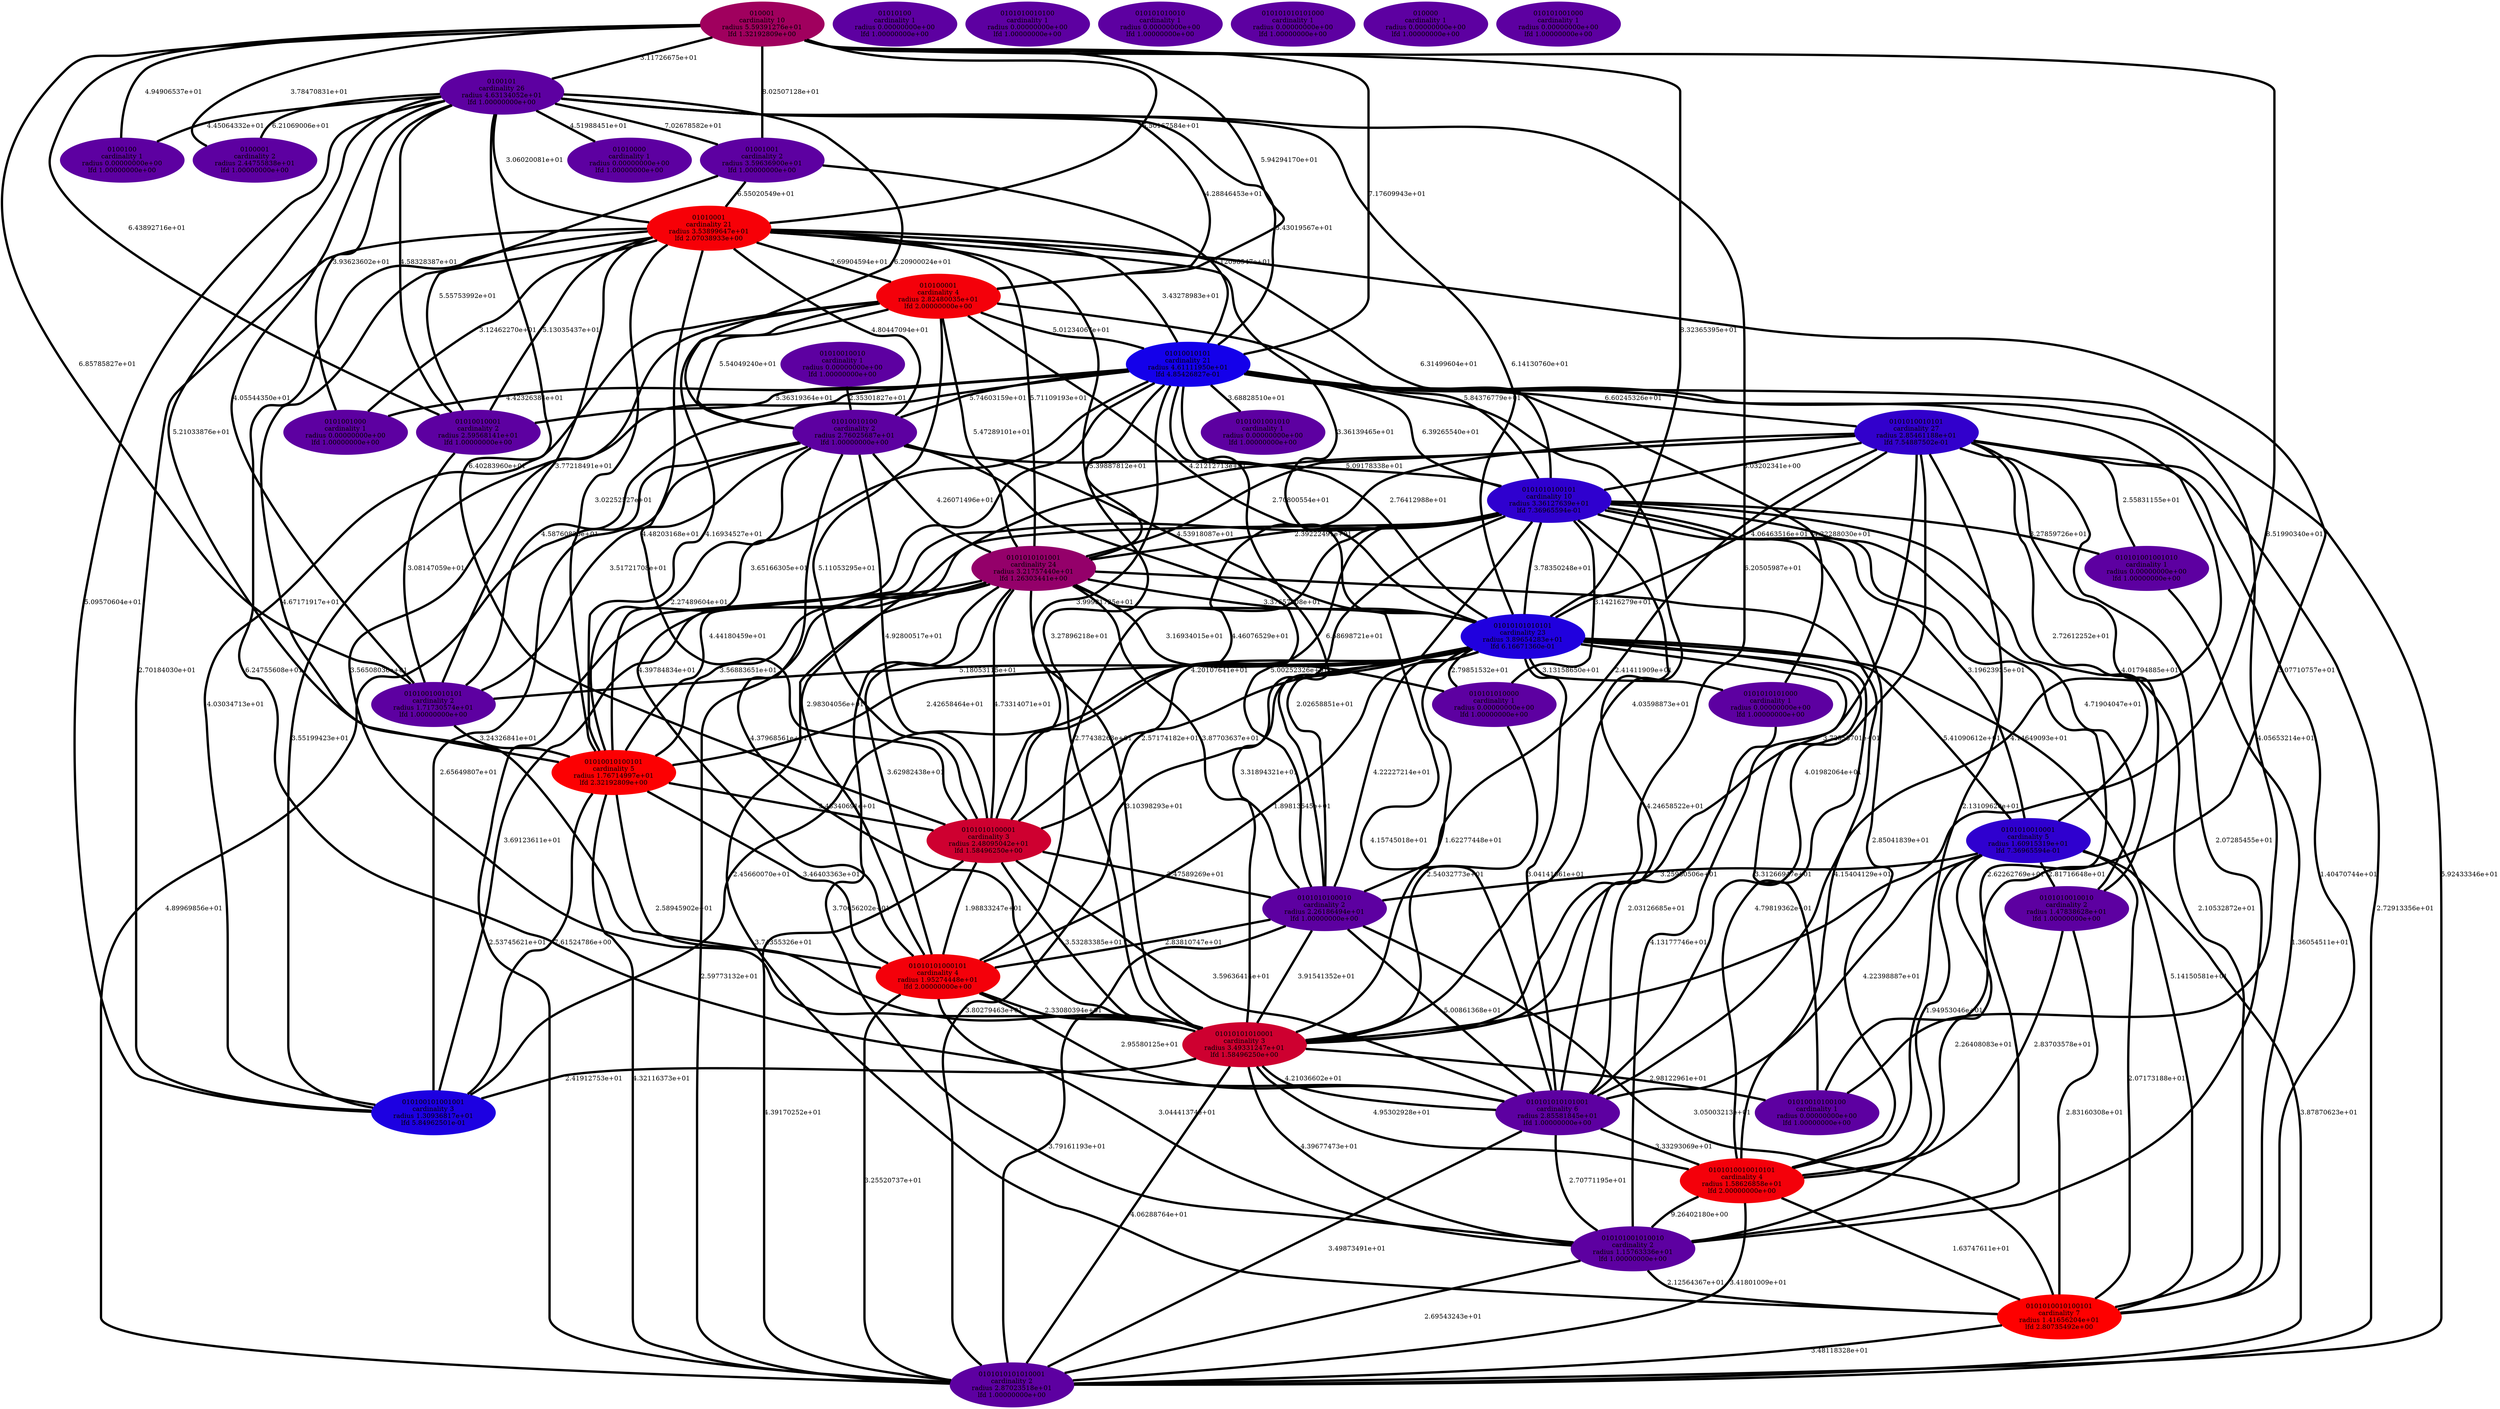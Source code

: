 graph stationary_probabilities_optimal_28 {
    edge[style=solid, penwidth="5", labeldistance="10"]
    010101010101001 [label="010101010101001\ncardinality 6\nradius 2.85581845e+01\nlfd 1.00000000e+00", color="#5D00A1", style="filled"]
    0101001000 [label="0101001000\ncardinality 1\nradius 0.00000000e+00\nlfd 1.00000000e+00", color="#5D00A1", style="filled"]
    01010101010101 [label="01010101010101\ncardinality 23\nradius 3.89654283e+01\nlfd 6.16671360e-01", color="#2000DE", style="filled"]
    01010010001 [label="01010010001\ncardinality 2\nradius 2.59568141e+01\nlfd 1.00000000e+00", color="#5D00A1", style="filled"]
    0101010100001 [label="0101010100001\ncardinality 3\nradius 2.48095042e+01\nlfd 1.58496250e+00", color="#CE0030", style="filled"]
    01010101010001 [label="01010101010001\ncardinality 3\nradius 3.49331247e+01\nlfd 1.58496250e+00", color="#CE0030", style="filled"]
    01010100 [label="01010100\ncardinality 1\nradius 0.00000000e+00\nlfd 1.00000000e+00", color="#5D00A1", style="filled"]
    0101010101001 [label="0101010101001\ncardinality 24\nradius 3.21757440e+01\nlfd 1.26303441e+00", color="#94006A", style="filled"]
    0101010010010 [label="0101010010010\ncardinality 2\nradius 1.47838628e+01\nlfd 1.00000000e+00", color="#5D00A1", style="filled"]
    01010010100100 [label="01010010100100\ncardinality 1\nradius 0.00000000e+00\nlfd 1.00000000e+00", color="#5D00A1", style="filled"]
    0101010010100 [label="0101010010100\ncardinality 1\nradius 0.00000000e+00\nlfd 1.00000000e+00", color="#5D00A1", style="filled"]
    010101010010 [label="010101010010\ncardinality 1\nradius 0.00000000e+00\nlfd 1.00000000e+00", color="#5D00A1", style="filled"]
    010101010101000 [label="010101010101000\ncardinality 1\nradius 0.00000000e+00\nlfd 1.00000000e+00", color="#5D00A1", style="filled"]
    01010101000101 [label="01010101000101\ncardinality 4\nradius 1.95274448e+01\nlfd 2.00000000e+00", color="#F4000A", style="filled"]
    0101010010010101 [label="0101010010010101\ncardinality 4\nradius 1.58626858e+01\nlfd 2.00000000e+00", color="#F4000A", style="filled"]
    01010010010 [label="01010010010\ncardinality 1\nradius 0.00000000e+00\nlfd 1.00000000e+00", color="#5D00A1", style="filled"]
    01010000 [label="01010000\ncardinality 1\nradius 0.00000000e+00\nlfd 1.00000000e+00", color="#5D00A1", style="filled"]
    01010010100101 [label="01010010100101\ncardinality 5\nradius 1.76714997e+01\nlfd 2.32192809e+00", color="#FC0002", style="filled"]
    010000 [label="010000\ncardinality 1\nradius 0.00000000e+00\nlfd 1.00000000e+00", color="#5D00A1", style="filled"]
    01010010101 [label="01010010101\ncardinality 21\nradius 4.61111950e+01\nlfd 4.85426827e-01", color="#1400EA", style="filled"]
    010101001010010 [label="010101001010010\ncardinality 2\nradius 1.15763336e+01\nlfd 1.00000000e+00", color="#5D00A1", style="filled"]
    010101001000 [label="010101001000\ncardinality 1\nradius 0.00000000e+00\nlfd 1.00000000e+00", color="#5D00A1", style="filled"]
    01010010100 [label="01010010100\ncardinality 2\nradius 2.76025687e+01\nlfd 1.00000000e+00", color="#5D00A1", style="filled"]
    010001 [label="010001\ncardinality 10\nradius 5.59391276e+01\nlfd 1.32192809e+00", color="#A0005E", style="filled"]
    0100100 [label="0100100\ncardinality 1\nradius 0.00000000e+00\nlfd 1.00000000e+00", color="#5D00A1", style="filled"]
    0100001 [label="0100001\ncardinality 2\nradius 2.44755838e+01\nlfd 1.00000000e+00", color="#5D00A1", style="filled"]
    0100101 [label="0100101\ncardinality 26\nradius 4.63134052e+01\nlfd 1.00000000e+00", color="#5D00A1", style="filled"]
    01001001 [label="01001001\ncardinality 2\nradius 3.59636900e+01\nlfd 1.00000000e+00", color="#5D00A1", style="filled"]
    01010001 [label="01010001\ncardinality 21\nradius 3.53899647e+01\nlfd 2.07038933e+00", color="#F70007", style="filled"]
    0101010010100101 [label="0101010010100101\ncardinality 7\nradius 1.41656204e+01\nlfd 2.80735492e+00", color="#FE0000", style="filled"]
    0101010010001 [label="0101010010001\ncardinality 5\nradius 1.60915319e+01\nlfd 7.36965594e-01", color="#2F00CF", style="filled"]
    0101010100101 [label="0101010100101\ncardinality 10\nradius 3.36127639e+01\nlfd 7.36965594e-01", color="#2F00CF", style="filled"]
    0101010101000 [label="0101010101000\ncardinality 1\nradius 0.00000000e+00\nlfd 1.00000000e+00", color="#5D00A1", style="filled"]
    0101010100010 [label="0101010100010\ncardinality 2\nradius 2.26186494e+01\nlfd 1.00000000e+00", color="#5D00A1", style="filled"]
    010101010000 [label="010101010000\ncardinality 1\nradius 0.00000000e+00\nlfd 1.00000000e+00", color="#5D00A1", style="filled"]
    010100001 [label="010100001\ncardinality 4\nradius 2.82480035e+01\nlfd 2.00000000e+00", color="#F4000A", style="filled"]
    01010010010101 [label="01010010010101\ncardinality 2\nradius 1.71730574e+01\nlfd 1.00000000e+00", color="#5D00A1", style="filled"]
    0101001001010 [label="0101001001010\ncardinality 1\nradius 0.00000000e+00\nlfd 1.00000000e+00", color="#5D00A1", style="filled"]
    0101010101010001 [label="0101010101010001\ncardinality 2\nradius 2.87023518e+01\nlfd 1.00000000e+00", color="#5D00A1", style="filled"]
    0101010010101 [label="0101010010101\ncardinality 27\nradius 2.85461188e+01\nlfd 7.54887502e-01", color="#3200CC", style="filled"]
    010101001001010 [label="010101001001010\ncardinality 1\nradius 0.00000000e+00\nlfd 1.00000000e+00", color="#5D00A1", style="filled"]
    010100101001001 [label="010100101001001\ncardinality 3\nradius 1.30936817e+01\nlfd 5.84962501e-01", color="#1D00E1", style="filled"]
    01010010100 -- 0101010100101 [label="5.09178338e+01"]
    0101010010101 -- 0101010010100101 [label="1.40470744e+01"]
    01010010101 -- 010100101001001 [label="3.55199423e+01"]
    01010010100101 -- 01010101000101 [label="3.46403363e+01"]
    0101010100101 -- 01010101010101 [label="3.78350248e+01"]
    0101010010101 -- 010101001010010 [label="2.07285455e+01"]
    0101010100101 -- 01010101000101 [label="2.77438263e+01"]
    01010010010 -- 01010010100 [label="2.35301827e+01"]
    0101010101001 -- 0101010100010 [label="3.87703637e+01"]
    0101010010101 -- 0101010101010001 [label="2.72913356e+01"]
    010001 -- 01010010010101 [label="6.85785827e+01"]
    0101010010010 -- 0101010010100101 [label="2.83160308e+01"]
    01010101000101 -- 010101010101001 [label="2.95580125e+01"]
    0101010010101 -- 0101010010010 [label="4.01794885e+01"]
    01010101000101 -- 01010101010001 [label="2.33080394e+01"]
    01010001 -- 01010010101 [label="3.43278983e+01"]
    0101010101001 -- 010101001010010 [label="3.70656202e+01"]
    01010010101 -- 01010010010101 [label="4.58760820e+01"]
    01010010100101 -- 0101010101010001 [label="4.32116373e+01"]
    01010001 -- 01010101010101 [label="3.36139465e+01"]
    010100001 -- 01010010100101 [label="4.16934527e+01"]
    01010010010101 -- 01010010100101 [label="3.24326841e+01"]
    010001 -- 01010001 [label="5.50167584e+01"]
    010001 -- 01010010001 [label="6.43892716e+01"]
    0101010100010 -- 0101010101010001 [label="3.79161193e+01"]
    010001 -- 01001001 [label="8.02507128e+01"]
    01010010101 -- 01010010001 [label="5.36319364e+01"]
    01010101010101 -- 010101001010010 [label="4.13177746e+01"]
    0101010100101 -- 0101010101010001 [label="2.53745621e+01"]
    0101010101001 -- 01010101010101 [label="3.37657208e+01"]
    0101010100001 -- 010101010101001 [label="3.59636414e+01"]
    0100101 -- 01010010100 [label="6.20900024e+01"]
    01010101010001 -- 01010010100100 [label="2.98122961e+01"]
    0100101 -- 0100100 [label="4.45064332e+01"]
    010101010101001 -- 0101010101010001 [label="3.49873491e+01"]
    0101010100101 -- 0101010010100101 [label="2.10532872e+01"]
    01010101010001 -- 010101010101001 [label="4.21036602e+01"]
    01010010100101 -- 0101010100001 [label="3.43340691e+01"]
    0101010100001 -- 01010101010001 [label="3.53283385e+01"]
    0101010010101 -- 0101010010010101 [label="2.13109620e+01"]
    0100101 -- 01010101010001 [label="6.20505987e+01"]
    0100101 -- 010100001 [label="4.28846453e+01"]
    01010010100101 -- 01010101010001 [label="2.58945902e+01"]
    010101010101001 -- 0101010010010101 [label="3.33293069e+01"]
    0101010010001 -- 010101001010010 [label="2.26408083e+01"]
    01010010101 -- 0101010010101 [label="6.60245326e+01"]
    0100101 -- 01010101010101 [label="6.14130760e+01"]
    0101010101001 -- 010101010101001 [label="4.15745018e+01"]
    01010010101 -- 01010101010001 [label="4.03598873e+01"]
    0101010100001 -- 01010101000101 [label="1.98833247e+01"]
    01010010101 -- 0101010101001 [label="5.39887812e+01"]
    010100001 -- 01010101010001 [label="3.56508036e+01"]
    01010101010101 -- 01010010100100 [label="3.31266947e+01"]
    0101010100010 -- 01010101010001 [label="3.91541352e+01"]
    0101010100101 -- 010101010101001 [label="4.24658522e+01"]
    0101010100001 -- 0101010100010 [label="3.47589269e+01"]
    01010010101 -- 0101010100001 [label="3.99981725e+01"]
    01010101010001 -- 010101001010010 [label="4.39677473e+01"]
    0100101 -- 01010001 [label="3.06020081e+01"]
    01010101010101 -- 010101010101001 [label="3.04141661e+01"]
    01010101010101 -- 0101010100001 [label="2.57174182e+01"]
    0101010010010 -- 0101010010010101 [label="2.83703578e+01"]
    0100101 -- 01010010100101 [label="5.21033876e+01"]
    0101010100101 -- 0101010100001 [label="4.20107641e+01"]
    0101010010101 -- 0101010100010 [label="2.41411909e+01"]
    0101010100101 -- 010101001010010 [label="2.62262769e+01"]
    0101010101001 -- 0101010010010101 [label="4.15404129e+01"]
    0101010010010101 -- 0101010010100101 [label="1.63747611e+01"]
    01010001 -- 01010010100100 [label="3.07710757e+01"]
    0101010101001 -- 01010010100101 [label="3.56883651e+01"]
    0101010010101 -- 010101001001010 [label="2.55831155e+01"]
    0101010010001 -- 0101010010010 [label="2.81716648e+01"]
    0100101 -- 01010010001 [label="4.58328387e+01"]
    0101010100101 -- 010101010000 [label="3.14216279e+01"]
    0100101 -- 0101001000 [label="3.93623602e+01"]
    0101010010010101 -- 0101010101010001 [label="3.41801009e+01"]
    01001001 -- 01010001 [label="6.55020549e+01"]
    01010001 -- 010100001 [label="2.69904594e+01"]
    0101010101001 -- 01010101000101 [label="3.62982438e+01"]
    0101010100101 -- 0101010101001 [label="2.39222491e+01"]
    0101010100010 -- 010101010101001 [label="5.00861368e+01"]
    01010101010101 -- 010100101001001 [label="2.45660070e+01"]
    01010001 -- 0101010100101 [label="6.31499604e+01"]
    01010001 -- 01010010010101 [label="3.77218491e+01"]
    01010001 -- 01010010100 [label="4.80447094e+01"]
    01010001 -- 01010101000101 [label="4.67171917e+01"]
    0100101 -- 0101010100001 [label="6.40283960e+01"]
    01010010100 -- 0101010101010001 [label="4.89969856e+01"]
    0101010100010 -- 01010101000101 [label="2.83810747e+01"]
    0101010010101 -- 0101010100101 [label="8.03202341e+00"]
    01010010101 -- 0101010100010 [label="6.68698721e+01"]
    01010101010101 -- 0101010010010101 [label="4.79819362e+01"]
    01010001 -- 01010010100101 [label="3.02252527e+01"]
    01010101000101 -- 010101001010010 [label="3.04441374e+01"]
    010001 -- 01010101010001 [label="8.51990340e+01"]
    01010101010101 -- 01010010010101 [label="5.18053115e+01"]
    0100101 -- 01010010010101 [label="4.05544350e+01"]
    0101010010001 -- 0101010010100101 [label="2.07173188e+01"]
    0101010101000 -- 010101010101001 [label="2.03126685e+01"]
    0101010100101 -- 0101010010010101 [label="2.85041839e+01"]
    01010010100 -- 01010101010001 [label="4.37968561e+01"]
    0101010010101 -- 01010101010101 [label="4.06463516e+01"]
    010101001001010 -- 0101010010100101 [label="1.36054511e+01"]
    0101010101001 -- 01010101010001 [label="3.10398293e+01"]
    01010010101 -- 0101010100101 [label="6.39265540e+01"]
    01010010100 -- 01010010010101 [label="3.51721708e+01"]
    01010001 -- 0101010100001 [label="4.48203168e+01"]
    01010001 -- 0101001000 [label="3.12462270e+01"]
    01010010101 -- 01010101010101 [label="2.76412988e+01"]
    01010001 -- 0101010101001 [label="5.71109193e+01"]
    01001001 -- 01010010101 [label="7.12098547e+01"]
    01010010100 -- 01010010100101 [label="2.27489604e+01"]
    0101010010101 -- 01010101000101 [label="2.98304056e+01"]
    010101010101001 -- 010101001010010 [label="2.70771195e+01"]
    01010010101 -- 01010010100100 [label="4.05653214e+01"]
    01010010100 -- 010100101001001 [label="2.65649807e+01"]
    010101010000 -- 01010101010001 [label="2.54032773e+01"]
    010100001 -- 0101010101001 [label="5.47289101e+01"]
    010100001 -- 0101010100001 [label="5.11053295e+01"]
    010100001 -- 01010010100 [label="5.54049240e+01"]
    01010101010101 -- 01010101010001 [label="1.62277448e+01"]
    01010001 -- 01010010001 [label="5.13035437e+01"]
    01010101010101 -- 0101010010001 [label="5.41090612e+01"]
    01010101010101 -- 0101010101000 [label="3.13158650e+01"]
    010100001 -- 01010101010101 [label="4.21212713e+01"]
    010001 -- 010100001 [label="5.94294170e+01"]
    0101010010101 -- 01010101010001 [label="3.72553701e+01"]
    01010101010001 -- 0101010101010001 [label="4.06288764e+01"]
    01010101010001 -- 0101010010010101 [label="4.95302928e+01"]
    0101010010010101 -- 010101001010010 [label="9.26402180e+00"]
    01001001 -- 01010010001 [label="5.55753992e+01"]
    01010001 -- 01010101010001 [label="3.27896218e+01"]
    0100101 -- 01010000 [label="4.51988451e+01"]
    0101010010001 -- 0101010101010001 [label="3.87870623e+01"]
    010001 -- 01010101010101 [label="8.32365395e+01"]
    0101010010001 -- 0101010100010 [label="3.25980506e+01"]
    0100101 -- 01010010101 [label="5.43019567e+01"]
    01010101010101 -- 0101010100010 [label="4.22227214e+01"]
    01010010100 -- 0101010100001 [label="4.92800517e+01"]
    0101010100101 -- 01010010100101 [label="4.44180459e+01"]
    01010101010101 -- 01010010100101 [label="2.42658464e+01"]
    0101010010001 -- 0101010010010101 [label="1.94953046e+01"]
    010101001010010 -- 0101010101010001 [label="2.69543243e+01"]
    0101010100010 -- 0101010010100101 [label="3.05003213e+01"]
    0101010100101 -- 0101010100010 [label="2.02658851e+01"]
    0101010100101 -- 0101010010010 [label="4.71904047e+01"]
    01010010100 -- 0101010101001 [label="4.26071496e+01"]
    0100101 -- 010100101001001 [label="5.09570604e+01"]
    0101010010101 -- 010101010101001 [label="4.01982064e+01"]
    01010010101 -- 01010101000101 [label="4.39784834e+01"]
    0101010101001 -- 0101010100001 [label="4.73314071e+01"]
    0101010101001 -- 010101010000 [label="3.16934015e+01"]
    01010010101 -- 0101010101000 [label="4.22288030e+01"]
    01010010100 -- 01010101010101 [label="4.53918087e+01"]
    01010101010101 -- 0101010010100101 [label="5.14150581e+01"]
    01010101010101 -- 0101010101010001 [label="3.80279463e+01"]
    0101010010101 -- 0101010101001 [label="2.70800554e+01"]
    01010101010001 -- 010100101001001 [label="2.41912753e+01"]
    01010010101 -- 010101010101001 [label="4.14649093e+01"]
    0101010101001 -- 0101010010100101 [label="3.74355326e+01"]
    010100001 -- 0101010100101 [label="5.84376779e+01"]
    0100101 -- 01001001 [label="7.02678582e+01"]
    0101010100101 -- 01010101010001 [label="3.31894321e+01"]
    01010101000101 -- 0101010101010001 [label="3.25520737e+01"]
    010001 -- 0100100 [label="4.94906537e+01"]
    01010101010101 -- 010101010000 [label="2.79851532e+01"]
    01010010100101 -- 010100101001001 [label="7.61524786e+00"]
    01010010101 -- 0101001001010 [label="3.68828510e+01"]
    01010001 -- 010101010101001 [label="6.24755608e+01"]
    01010101010101 -- 01010101000101 [label="1.89813645e+01"]
    01010010100 -- 0101010100010 [label="5.00252326e+01"]
    010001 -- 0100001 [label="3.78470831e+01"]
    0101010101001 -- 0101010101010001 [label="2.59773132e+01"]
    01010010001 -- 01010010010101 [label="3.08147059e+01"]
    0101010010101 -- 0101010010001 [label="2.72612252e+01"]
    0101010100101 -- 0101010010001 [label="3.19623935e+01"]
    010001 -- 01010010101 [label="7.17609943e+01"]
    0101010010101 -- 0101010100001 [label="4.46076529e+01"]
    0101010101001 -- 010100101001001 [label="3.69123611e+01"]
    0101010010001 -- 010101010101001 [label="4.22398887e+01"]
    0100101 -- 0100001 [label="6.21069006e+01"]
    01010010101 -- 01010010100 [label="5.74603159e+01"]
    0101010010100101 -- 0101010101010001 [label="3.48118328e+01"]
    010101001010010 -- 0101010010100101 [label="2.12564367e+01"]
    0101010100001 -- 0101010101010001 [label="4.39170252e+01"]
    01010010101 -- 0101010101010001 [label="5.92433346e+01"]
    010100001 -- 01010010101 [label="5.01234067e+01"]
    010001 -- 0100101 [label="3.11726675e+01"]
    010100001 -- 010100101001001 [label="4.03034713e+01"]
    0101010100101 -- 010101001001010 [label="3.27859726e+01"]
    01010001 -- 010100101001001 [label="2.70184030e+01"]
    01010010101 -- 0101001000 [label="4.42326384e+01"]
    01010010101 -- 01010010100101 [label="3.65166305e+01"]
}
